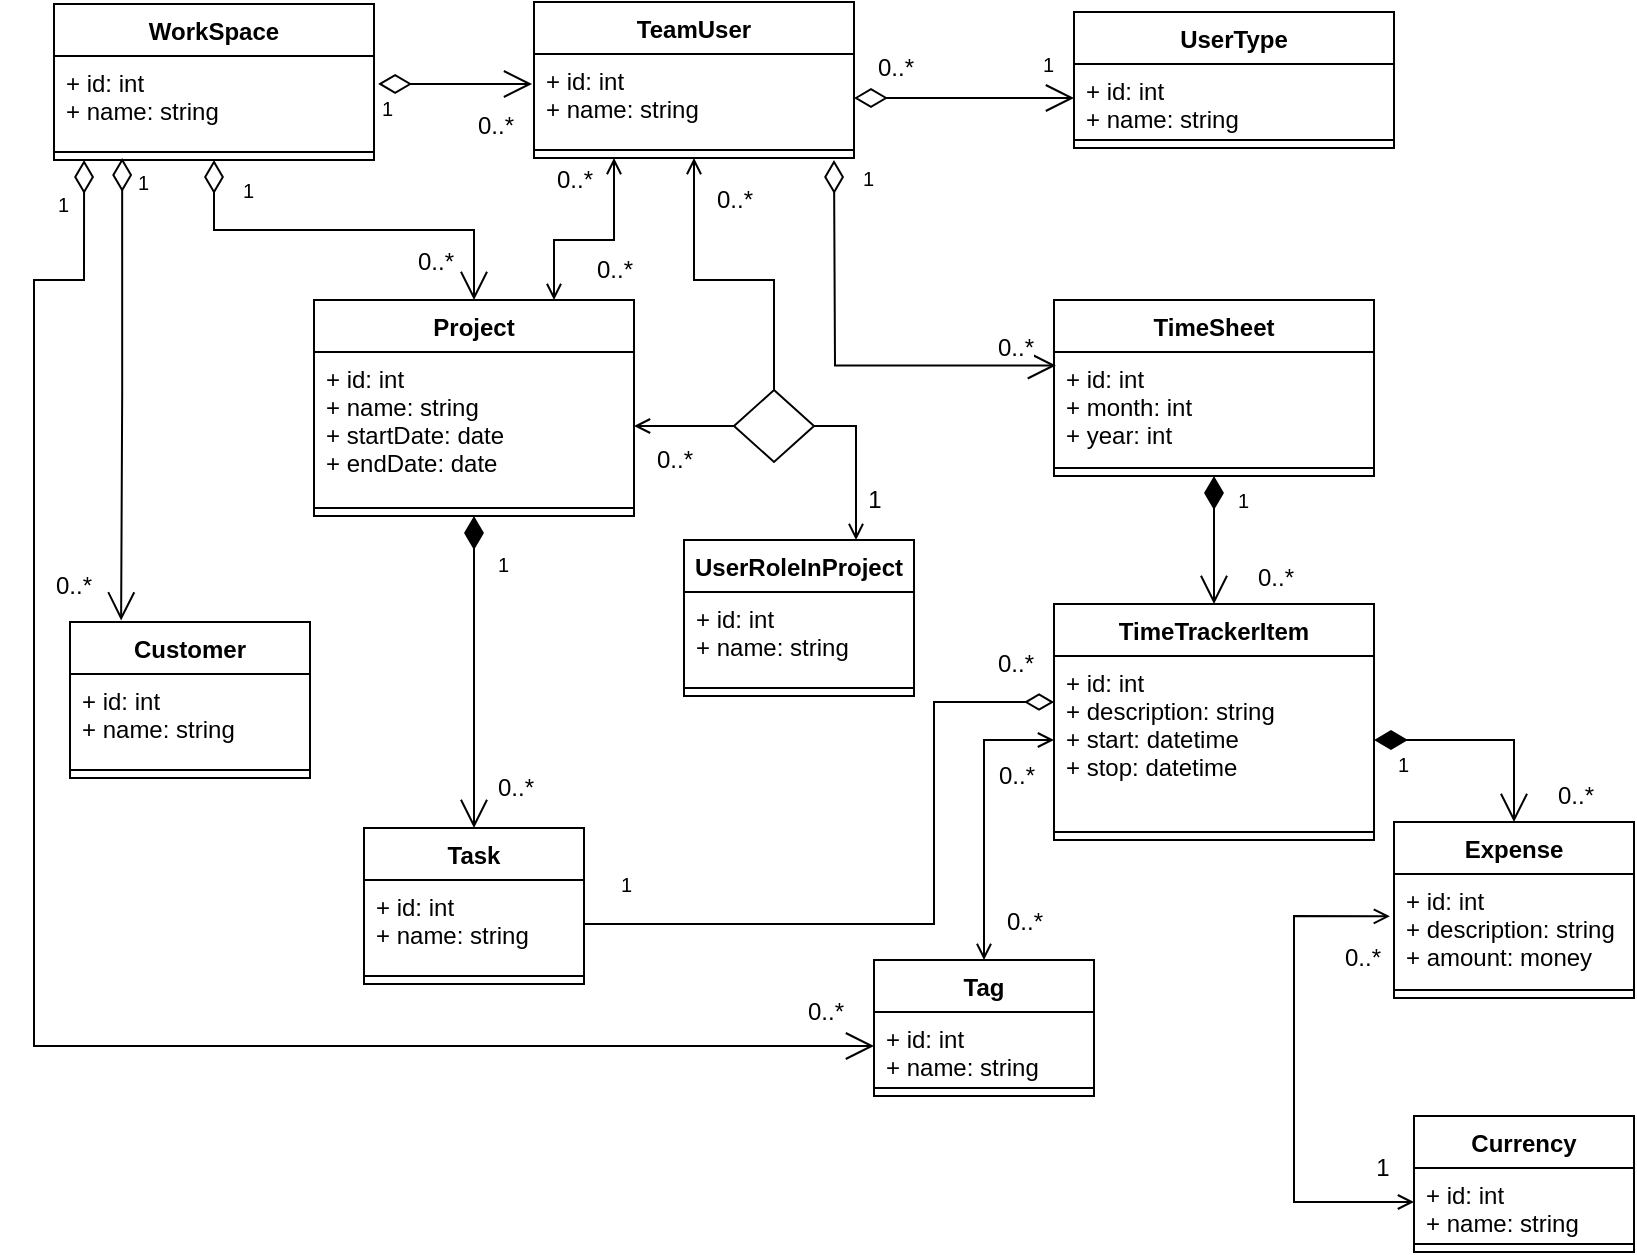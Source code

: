 <mxfile version="11.1.4" type="device"><diagram id="qc4NHHZFJ22QZ8N9rFCM" name="Domain Model By Associations"><mxGraphModel dx="2249" dy="824" grid="1" gridSize="10" guides="1" tooltips="1" connect="1" arrows="1" fold="1" page="1" pageScale="1" pageWidth="827" pageHeight="1169" math="0" shadow="0"><root><mxCell id="hbZJrL5-JNAS7463Lo1K-0"/><mxCell id="hbZJrL5-JNAS7463Lo1K-1" parent="hbZJrL5-JNAS7463Lo1K-0"/><mxCell id="u3fUo4AWF5y-3UylBDNX-8" value="" style="endArrow=open;html=1;endSize=12;startArrow=diamondThin;startSize=14;startFill=0;edgeStyle=orthogonalEdgeStyle;exitX=1.013;exitY=0.318;exitDx=0;exitDy=0;rounded=1;exitPerimeter=0;entryX=-0.006;entryY=0.341;entryDx=0;entryDy=0;entryPerimeter=0;" parent="hbZJrL5-JNAS7463Lo1K-1" source="u3fUo4AWF5y-3UylBDNX-28" target="u3fUo4AWF5y-3UylBDNX-32" edge="1"><mxGeometry relative="1" as="geometry"><mxPoint x="220" y="36" as="sourcePoint"/><mxPoint x="270" y="210" as="targetPoint"/></mxGeometry></mxCell><mxCell id="u3fUo4AWF5y-3UylBDNX-9" value="1" style="resizable=0;html=1;align=left;verticalAlign=top;labelBackgroundColor=#ffffff;fontSize=10;" parent="u3fUo4AWF5y-3UylBDNX-8" connectable="0" vertex="1"><mxGeometry x="-1" relative="1" as="geometry"/></mxCell><mxCell id="u3fUo4AWF5y-3UylBDNX-10" value="&lt;span style=&quot;font-size: 12px ; text-align: center&quot;&gt;0..*&lt;/span&gt;" style="resizable=0;html=1;align=right;verticalAlign=top;labelBackgroundColor=#ffffff;fontSize=10;" parent="u3fUo4AWF5y-3UylBDNX-8" connectable="0" vertex="1"><mxGeometry x="1" relative="1" as="geometry"><mxPoint x="-9" y="7" as="offset"/></mxGeometry></mxCell><mxCell id="u3fUo4AWF5y-3UylBDNX-23" value="" style="endArrow=open;html=1;endSize=12;startArrow=diamondThin;startSize=14;startFill=0;edgeStyle=orthogonalEdgeStyle;entryX=0;entryY=0.5;entryDx=0;entryDy=0;exitX=1;exitY=0.5;exitDx=0;exitDy=0;rounded=0;" parent="hbZJrL5-JNAS7463Lo1K-1" source="u3fUo4AWF5y-3UylBDNX-32" target="u3fUo4AWF5y-3UylBDNX-35" edge="1"><mxGeometry relative="1" as="geometry"><mxPoint x="410" y="120" as="sourcePoint"/><mxPoint x="490" y="140" as="targetPoint"/></mxGeometry></mxCell><mxCell id="u3fUo4AWF5y-3UylBDNX-24" value="&lt;span style=&quot;font-size: 12px ; text-align: center&quot;&gt;0..*&lt;/span&gt;" style="resizable=0;html=1;align=left;verticalAlign=top;labelBackgroundColor=#ffffff;fontSize=10;" parent="u3fUo4AWF5y-3UylBDNX-23" connectable="0" vertex="1"><mxGeometry x="-1" relative="1" as="geometry"><mxPoint x="10" y="-29" as="offset"/></mxGeometry></mxCell><mxCell id="u3fUo4AWF5y-3UylBDNX-25" value="1" style="resizable=0;html=1;align=right;verticalAlign=top;labelBackgroundColor=#ffffff;fontSize=10;" parent="u3fUo4AWF5y-3UylBDNX-23" connectable="0" vertex="1"><mxGeometry x="1" relative="1" as="geometry"><mxPoint x="-10" y="-29" as="offset"/></mxGeometry></mxCell><mxCell id="u3fUo4AWF5y-3UylBDNX-27" value="WorkSpace" style="swimlane;fontStyle=1;align=center;verticalAlign=top;childLayout=stackLayout;horizontal=1;startSize=26;horizontalStack=0;resizeParent=1;resizeParentMax=0;resizeLast=0;collapsible=1;marginBottom=0;" parent="hbZJrL5-JNAS7463Lo1K-1" vertex="1"><mxGeometry x="20" y="12" width="160" height="78" as="geometry"/></mxCell><mxCell id="u3fUo4AWF5y-3UylBDNX-28" value="+ id: int&#10;+ name: string" style="text;strokeColor=none;fillColor=none;align=left;verticalAlign=top;spacingLeft=4;spacingRight=4;overflow=hidden;rotatable=0;points=[[0,0.5],[1,0.5]];portConstraint=eastwest;" parent="u3fUo4AWF5y-3UylBDNX-27" vertex="1"><mxGeometry y="26" width="160" height="44" as="geometry"/></mxCell><mxCell id="u3fUo4AWF5y-3UylBDNX-29" value="" style="line;strokeWidth=1;fillColor=none;align=left;verticalAlign=middle;spacingTop=-1;spacingLeft=3;spacingRight=3;rotatable=0;labelPosition=right;points=[];portConstraint=eastwest;" parent="u3fUo4AWF5y-3UylBDNX-27" vertex="1"><mxGeometry y="70" width="160" height="8" as="geometry"/></mxCell><mxCell id="u3fUo4AWF5y-3UylBDNX-31" value="TeamUser" style="swimlane;fontStyle=1;align=center;verticalAlign=top;childLayout=stackLayout;horizontal=1;startSize=26;horizontalStack=0;resizeParent=1;resizeParentMax=0;resizeLast=0;collapsible=1;marginBottom=0;" parent="hbZJrL5-JNAS7463Lo1K-1" vertex="1"><mxGeometry x="260" y="11" width="160" height="78" as="geometry"/></mxCell><mxCell id="u3fUo4AWF5y-3UylBDNX-32" value="+ id: int&#10;+ name: string&#10;" style="text;strokeColor=none;fillColor=none;align=left;verticalAlign=top;spacingLeft=4;spacingRight=4;overflow=hidden;rotatable=0;points=[[0,0.5],[1,0.5]];portConstraint=eastwest;" parent="u3fUo4AWF5y-3UylBDNX-31" vertex="1"><mxGeometry y="26" width="160" height="44" as="geometry"/></mxCell><mxCell id="u3fUo4AWF5y-3UylBDNX-33" value="" style="line;strokeWidth=1;fillColor=none;align=left;verticalAlign=middle;spacingTop=-1;spacingLeft=3;spacingRight=3;rotatable=0;labelPosition=right;points=[];portConstraint=eastwest;" parent="u3fUo4AWF5y-3UylBDNX-31" vertex="1"><mxGeometry y="70" width="160" height="8" as="geometry"/></mxCell><mxCell id="u3fUo4AWF5y-3UylBDNX-34" value="UserType" style="swimlane;fontStyle=1;align=center;verticalAlign=top;childLayout=stackLayout;horizontal=1;startSize=26;horizontalStack=0;resizeParent=1;resizeParentMax=0;resizeLast=0;collapsible=1;marginBottom=0;" parent="hbZJrL5-JNAS7463Lo1K-1" vertex="1"><mxGeometry x="530" y="16" width="160" height="68" as="geometry"/></mxCell><mxCell id="u3fUo4AWF5y-3UylBDNX-35" value="+ id: int&#10;+ name: string" style="text;strokeColor=none;fillColor=none;align=left;verticalAlign=top;spacingLeft=4;spacingRight=4;overflow=hidden;rotatable=0;points=[[0,0.5],[1,0.5]];portConstraint=eastwest;" parent="u3fUo4AWF5y-3UylBDNX-34" vertex="1"><mxGeometry y="26" width="160" height="34" as="geometry"/></mxCell><mxCell id="u3fUo4AWF5y-3UylBDNX-36" value="" style="line;strokeWidth=1;fillColor=none;align=left;verticalAlign=middle;spacingTop=-1;spacingLeft=3;spacingRight=3;rotatable=0;labelPosition=right;points=[];portConstraint=eastwest;" parent="u3fUo4AWF5y-3UylBDNX-34" vertex="1"><mxGeometry y="60" width="160" height="8" as="geometry"/></mxCell><mxCell id="u3fUo4AWF5y-3UylBDNX-37" value="Project" style="swimlane;fontStyle=1;align=center;verticalAlign=top;childLayout=stackLayout;horizontal=1;startSize=26;horizontalStack=0;resizeParent=1;resizeParentMax=0;resizeLast=0;collapsible=1;marginBottom=0;" parent="hbZJrL5-JNAS7463Lo1K-1" vertex="1"><mxGeometry x="150" y="160" width="160" height="108" as="geometry"/></mxCell><mxCell id="u3fUo4AWF5y-3UylBDNX-38" value="+ id: int&#10;+ name: string&#10;+ startDate: date&#10;+ endDate: date&#10;" style="text;strokeColor=none;fillColor=none;align=left;verticalAlign=top;spacingLeft=4;spacingRight=4;overflow=hidden;rotatable=0;points=[[0,0.5],[1,0.5]];portConstraint=eastwest;" parent="u3fUo4AWF5y-3UylBDNX-37" vertex="1"><mxGeometry y="26" width="160" height="74" as="geometry"/></mxCell><mxCell id="u3fUo4AWF5y-3UylBDNX-39" value="" style="line;strokeWidth=1;fillColor=none;align=left;verticalAlign=middle;spacingTop=-1;spacingLeft=3;spacingRight=3;rotatable=0;labelPosition=right;points=[];portConstraint=eastwest;" parent="u3fUo4AWF5y-3UylBDNX-37" vertex="1"><mxGeometry y="100" width="160" height="8" as="geometry"/></mxCell><mxCell id="u3fUo4AWF5y-3UylBDNX-40" value="" style="endArrow=open;startArrow=open;endFill=0;startFill=0;html=1;exitX=0.75;exitY=0;exitDx=0;exitDy=0;entryX=0.25;entryY=1;entryDx=0;entryDy=0;rounded=0;" parent="hbZJrL5-JNAS7463Lo1K-1" source="u3fUo4AWF5y-3UylBDNX-37" target="u3fUo4AWF5y-3UylBDNX-31" edge="1"><mxGeometry width="160" relative="1" as="geometry"><mxPoint x="290" y="270" as="sourcePoint"/><mxPoint x="450" y="270" as="targetPoint"/><Array as="points"><mxPoint x="270" y="130"/><mxPoint x="300" y="130"/></Array></mxGeometry></mxCell><mxCell id="u3fUo4AWF5y-3UylBDNX-41" value="0..*" style="text;html=1;resizable=0;points=[];align=center;verticalAlign=middle;labelBackgroundColor=#ffffff;" parent="u3fUo4AWF5y-3UylBDNX-40" vertex="1" connectable="0"><mxGeometry x="0.886" y="1" relative="1" as="geometry"><mxPoint x="-19" y="5" as="offset"/></mxGeometry></mxCell><mxCell id="u3fUo4AWF5y-3UylBDNX-42" value="0..*" style="text;html=1;resizable=0;points=[];align=center;verticalAlign=middle;labelBackgroundColor=#ffffff;" parent="u3fUo4AWF5y-3UylBDNX-40" vertex="1" connectable="0"><mxGeometry x="-0.892" relative="1" as="geometry"><mxPoint x="30" y="-10" as="offset"/></mxGeometry></mxCell><mxCell id="u3fUo4AWF5y-3UylBDNX-46" value="" style="endArrow=open;html=1;endSize=12;startArrow=diamondThin;startSize=14;startFill=0;edgeStyle=orthogonalEdgeStyle;entryX=0.5;entryY=0;entryDx=0;entryDy=0;exitX=0.5;exitY=1;exitDx=0;exitDy=0;rounded=0;" parent="hbZJrL5-JNAS7463Lo1K-1" source="u3fUo4AWF5y-3UylBDNX-27" target="u3fUo4AWF5y-3UylBDNX-37" edge="1"><mxGeometry relative="1" as="geometry"><mxPoint x="430" y="69" as="sourcePoint"/><mxPoint x="540" y="68" as="targetPoint"/></mxGeometry></mxCell><mxCell id="u3fUo4AWF5y-3UylBDNX-47" value="&lt;span style=&quot;font-size: 12px ; text-align: center&quot;&gt;0..*&lt;/span&gt;" style="resizable=0;html=1;align=left;verticalAlign=top;labelBackgroundColor=#ffffff;fontSize=10;direction=south;" parent="u3fUo4AWF5y-3UylBDNX-46" connectable="0" vertex="1"><mxGeometry x="-1" relative="1" as="geometry"><mxPoint x="100" y="37" as="offset"/></mxGeometry></mxCell><mxCell id="u3fUo4AWF5y-3UylBDNX-48" value="1" style="resizable=0;html=1;align=right;verticalAlign=top;labelBackgroundColor=#ffffff;fontSize=10;" parent="u3fUo4AWF5y-3UylBDNX-46" connectable="0" vertex="1"><mxGeometry x="1" relative="1" as="geometry"><mxPoint x="-110" y="-67" as="offset"/></mxGeometry></mxCell><mxCell id="u3fUo4AWF5y-3UylBDNX-52" value="Customer" style="swimlane;fontStyle=1;align=center;verticalAlign=top;childLayout=stackLayout;horizontal=1;startSize=26;horizontalStack=0;resizeParent=1;resizeParentMax=0;resizeLast=0;collapsible=1;marginBottom=0;" parent="hbZJrL5-JNAS7463Lo1K-1" vertex="1"><mxGeometry x="28" y="321" width="120" height="78" as="geometry"/></mxCell><mxCell id="u3fUo4AWF5y-3UylBDNX-53" value="+ id: int&#10;+ name: string&#10;" style="text;strokeColor=none;fillColor=none;align=left;verticalAlign=top;spacingLeft=4;spacingRight=4;overflow=hidden;rotatable=0;points=[[0,0.5],[1,0.5]];portConstraint=eastwest;" parent="u3fUo4AWF5y-3UylBDNX-52" vertex="1"><mxGeometry y="26" width="120" height="44" as="geometry"/></mxCell><mxCell id="u3fUo4AWF5y-3UylBDNX-54" value="" style="line;strokeWidth=1;fillColor=none;align=left;verticalAlign=middle;spacingTop=-1;spacingLeft=3;spacingRight=3;rotatable=0;labelPosition=right;points=[];portConstraint=eastwest;" parent="u3fUo4AWF5y-3UylBDNX-52" vertex="1"><mxGeometry y="70" width="120" height="8" as="geometry"/></mxCell><mxCell id="u3fUo4AWF5y-3UylBDNX-55" value="" style="endArrow=open;html=1;endSize=12;startArrow=diamondThin;startSize=14;startFill=0;edgeStyle=orthogonalEdgeStyle;entryX=0.213;entryY=-0.01;entryDx=0;entryDy=0;exitX=0.213;exitY=0.875;exitDx=0;exitDy=0;exitPerimeter=0;entryPerimeter=0;rounded=0;" parent="hbZJrL5-JNAS7463Lo1K-1" source="u3fUo4AWF5y-3UylBDNX-29" target="u3fUo4AWF5y-3UylBDNX-52" edge="1"><mxGeometry relative="1" as="geometry"><mxPoint x="430" y="69" as="sourcePoint"/><mxPoint x="540" y="68" as="targetPoint"/></mxGeometry></mxCell><mxCell id="u3fUo4AWF5y-3UylBDNX-56" value="1" style="resizable=0;html=1;align=left;verticalAlign=top;labelBackgroundColor=#ffffff;fontSize=10;" parent="u3fUo4AWF5y-3UylBDNX-55" connectable="0" vertex="1"><mxGeometry x="-1" relative="1" as="geometry"><mxPoint x="6" as="offset"/></mxGeometry></mxCell><mxCell id="u3fUo4AWF5y-3UylBDNX-57" value="&lt;span style=&quot;font-size: 12px ; text-align: center&quot;&gt;0..*&lt;/span&gt;" style="resizable=0;html=1;align=right;verticalAlign=top;labelBackgroundColor=#ffffff;fontSize=10;" parent="u3fUo4AWF5y-3UylBDNX-55" connectable="0" vertex="1"><mxGeometry x="1" relative="1" as="geometry"><mxPoint x="-14" y="-31" as="offset"/></mxGeometry></mxCell><mxCell id="u3fUo4AWF5y-3UylBDNX-58" value="Task" style="swimlane;fontStyle=1;align=center;verticalAlign=top;childLayout=stackLayout;horizontal=1;startSize=26;horizontalStack=0;resizeParent=1;resizeParentMax=0;resizeLast=0;collapsible=1;marginBottom=0;" parent="hbZJrL5-JNAS7463Lo1K-1" vertex="1"><mxGeometry x="175" y="424" width="110" height="78" as="geometry"/></mxCell><mxCell id="u3fUo4AWF5y-3UylBDNX-59" value="+ id: int&#10;+ name: string&#10;" style="text;strokeColor=none;fillColor=none;align=left;verticalAlign=top;spacingLeft=4;spacingRight=4;overflow=hidden;rotatable=0;points=[[0,0.5],[1,0.5]];portConstraint=eastwest;" parent="u3fUo4AWF5y-3UylBDNX-58" vertex="1"><mxGeometry y="26" width="110" height="44" as="geometry"/></mxCell><mxCell id="u3fUo4AWF5y-3UylBDNX-60" value="" style="line;strokeWidth=1;fillColor=none;align=left;verticalAlign=middle;spacingTop=-1;spacingLeft=3;spacingRight=3;rotatable=0;labelPosition=right;points=[];portConstraint=eastwest;" parent="u3fUo4AWF5y-3UylBDNX-58" vertex="1"><mxGeometry y="70" width="110" height="8" as="geometry"/></mxCell><mxCell id="u3fUo4AWF5y-3UylBDNX-61" value="" style="endArrow=open;html=1;endSize=12;startArrow=diamondThin;startSize=14;startFill=1;edgeStyle=orthogonalEdgeStyle;exitX=0.5;exitY=1;exitDx=0;exitDy=0;rounded=0;entryX=0.5;entryY=0;entryDx=0;entryDy=0;" parent="hbZJrL5-JNAS7463Lo1K-1" source="u3fUo4AWF5y-3UylBDNX-37" target="u3fUo4AWF5y-3UylBDNX-58" edge="1"><mxGeometry relative="1" as="geometry"><mxPoint x="192" y="65" as="sourcePoint"/><mxPoint x="269" y="62" as="targetPoint"/></mxGeometry></mxCell><mxCell id="u3fUo4AWF5y-3UylBDNX-62" value="1" style="resizable=0;html=1;align=left;verticalAlign=top;labelBackgroundColor=#ffffff;fontSize=10;" parent="u3fUo4AWF5y-3UylBDNX-61" connectable="0" vertex="1"><mxGeometry x="-1" relative="1" as="geometry"><mxPoint x="10" y="12" as="offset"/></mxGeometry></mxCell><mxCell id="u3fUo4AWF5y-3UylBDNX-63" value="&lt;span style=&quot;font-size: 12px ; text-align: center&quot;&gt;0..*&lt;/span&gt;" style="resizable=0;html=1;align=right;verticalAlign=top;labelBackgroundColor=#ffffff;fontSize=10;" parent="u3fUo4AWF5y-3UylBDNX-61" connectable="0" vertex="1"><mxGeometry x="1" relative="1" as="geometry"><mxPoint x="30" y="-34" as="offset"/></mxGeometry></mxCell><mxCell id="u3fUo4AWF5y-3UylBDNX-64" value="TimeSheet" style="swimlane;fontStyle=1;align=center;verticalAlign=top;childLayout=stackLayout;horizontal=1;startSize=26;horizontalStack=0;resizeParent=1;resizeParentMax=0;resizeLast=0;collapsible=1;marginBottom=0;" parent="hbZJrL5-JNAS7463Lo1K-1" vertex="1"><mxGeometry x="520" y="160" width="160" height="88" as="geometry"/></mxCell><mxCell id="u3fUo4AWF5y-3UylBDNX-65" value="+ id: int&#10;+ month: int&#10;+ year: int&#10;" style="text;strokeColor=none;fillColor=none;align=left;verticalAlign=top;spacingLeft=4;spacingRight=4;overflow=hidden;rotatable=0;points=[[0,0.5],[1,0.5]];portConstraint=eastwest;" parent="u3fUo4AWF5y-3UylBDNX-64" vertex="1"><mxGeometry y="26" width="160" height="54" as="geometry"/></mxCell><mxCell id="u3fUo4AWF5y-3UylBDNX-66" value="" style="line;strokeWidth=1;fillColor=none;align=left;verticalAlign=middle;spacingTop=-1;spacingLeft=3;spacingRight=3;rotatable=0;labelPosition=right;points=[];portConstraint=eastwest;" parent="u3fUo4AWF5y-3UylBDNX-64" vertex="1"><mxGeometry y="80" width="160" height="8" as="geometry"/></mxCell><mxCell id="u3fUo4AWF5y-3UylBDNX-67" value="" style="endArrow=open;html=1;endSize=12;startArrow=diamondThin;startSize=14;startFill=0;edgeStyle=orthogonalEdgeStyle;entryX=0.006;entryY=0.125;entryDx=0;entryDy=0;entryPerimeter=0;rounded=0;" parent="hbZJrL5-JNAS7463Lo1K-1" target="u3fUo4AWF5y-3UylBDNX-65" edge="1"><mxGeometry relative="1" as="geometry"><mxPoint x="410" y="90" as="sourcePoint"/><mxPoint x="240" y="170" as="targetPoint"/></mxGeometry></mxCell><mxCell id="u3fUo4AWF5y-3UylBDNX-68" value="&lt;span style=&quot;font-size: 12px ; text-align: center&quot;&gt;0..*&lt;/span&gt;" style="resizable=0;html=1;align=left;verticalAlign=top;labelBackgroundColor=#ffffff;fontSize=10;direction=south;" parent="u3fUo4AWF5y-3UylBDNX-67" connectable="0" vertex="1"><mxGeometry x="-1" relative="1" as="geometry"><mxPoint x="80" y="80" as="offset"/></mxGeometry></mxCell><mxCell id="u3fUo4AWF5y-3UylBDNX-69" value="1" style="resizable=0;html=1;align=right;verticalAlign=top;labelBackgroundColor=#ffffff;fontSize=10;" parent="u3fUo4AWF5y-3UylBDNX-67" connectable="0" vertex="1"><mxGeometry x="1" relative="1" as="geometry"><mxPoint x="-91" y="-106" as="offset"/></mxGeometry></mxCell><mxCell id="u3fUo4AWF5y-3UylBDNX-70" value="TimeTrackerItem" style="swimlane;fontStyle=1;align=center;verticalAlign=top;childLayout=stackLayout;horizontal=1;startSize=26;horizontalStack=0;resizeParent=1;resizeParentMax=0;resizeLast=0;collapsible=1;marginBottom=0;" parent="hbZJrL5-JNAS7463Lo1K-1" vertex="1"><mxGeometry x="520" y="312" width="160" height="118" as="geometry"/></mxCell><mxCell id="u3fUo4AWF5y-3UylBDNX-71" value="+ id: int&#10;+ description: string&#10;+ start: datetime&#10;+ stop: datetime&#10;&#10;" style="text;strokeColor=none;fillColor=none;align=left;verticalAlign=top;spacingLeft=4;spacingRight=4;overflow=hidden;rotatable=0;points=[[0,0.5],[1,0.5]];portConstraint=eastwest;" parent="u3fUo4AWF5y-3UylBDNX-70" vertex="1"><mxGeometry y="26" width="160" height="84" as="geometry"/></mxCell><mxCell id="u3fUo4AWF5y-3UylBDNX-72" value="" style="line;strokeWidth=1;fillColor=none;align=left;verticalAlign=middle;spacingTop=-1;spacingLeft=3;spacingRight=3;rotatable=0;labelPosition=right;points=[];portConstraint=eastwest;" parent="u3fUo4AWF5y-3UylBDNX-70" vertex="1"><mxGeometry y="110" width="160" height="8" as="geometry"/></mxCell><mxCell id="u3fUo4AWF5y-3UylBDNX-73" value="" style="endArrow=open;html=1;endSize=12;startArrow=diamondThin;startSize=14;startFill=1;edgeStyle=orthogonalEdgeStyle;exitX=0.5;exitY=1;exitDx=0;exitDy=0;rounded=0;" parent="hbZJrL5-JNAS7463Lo1K-1" source="u3fUo4AWF5y-3UylBDNX-64" target="u3fUo4AWF5y-3UylBDNX-70" edge="1"><mxGeometry relative="1" as="geometry"><mxPoint x="192" y="65" as="sourcePoint"/><mxPoint x="269" y="62" as="targetPoint"/></mxGeometry></mxCell><mxCell id="u3fUo4AWF5y-3UylBDNX-74" value="1" style="resizable=0;html=1;align=left;verticalAlign=top;labelBackgroundColor=#ffffff;fontSize=10;" parent="u3fUo4AWF5y-3UylBDNX-73" connectable="0" vertex="1"><mxGeometry x="-1" relative="1" as="geometry"><mxPoint x="10" as="offset"/></mxGeometry></mxCell><mxCell id="u3fUo4AWF5y-3UylBDNX-75" value="&lt;span style=&quot;font-size: 12px ; text-align: center&quot;&gt;0..*&lt;/span&gt;" style="resizable=0;html=1;align=right;verticalAlign=top;labelBackgroundColor=#ffffff;fontSize=10;" parent="u3fUo4AWF5y-3UylBDNX-73" connectable="0" vertex="1"><mxGeometry x="1" relative="1" as="geometry"><mxPoint x="40" y="-27" as="offset"/></mxGeometry></mxCell><mxCell id="u3fUo4AWF5y-3UylBDNX-76" value="Tag" style="swimlane;fontStyle=1;align=center;verticalAlign=top;childLayout=stackLayout;horizontal=1;startSize=26;horizontalStack=0;resizeParent=1;resizeParentMax=0;resizeLast=0;collapsible=1;marginBottom=0;" parent="hbZJrL5-JNAS7463Lo1K-1" vertex="1"><mxGeometry x="430" y="490" width="110" height="68" as="geometry"/></mxCell><mxCell id="u3fUo4AWF5y-3UylBDNX-77" value="+ id: int&#10;+ name: string" style="text;strokeColor=none;fillColor=none;align=left;verticalAlign=top;spacingLeft=4;spacingRight=4;overflow=hidden;rotatable=0;points=[[0,0.5],[1,0.5]];portConstraint=eastwest;" parent="u3fUo4AWF5y-3UylBDNX-76" vertex="1"><mxGeometry y="26" width="110" height="34" as="geometry"/></mxCell><mxCell id="u3fUo4AWF5y-3UylBDNX-78" value="" style="line;strokeWidth=1;fillColor=none;align=left;verticalAlign=middle;spacingTop=-1;spacingLeft=3;spacingRight=3;rotatable=0;labelPosition=right;points=[];portConstraint=eastwest;" parent="u3fUo4AWF5y-3UylBDNX-76" vertex="1"><mxGeometry y="60" width="110" height="8" as="geometry"/></mxCell><mxCell id="u3fUo4AWF5y-3UylBDNX-82" value="" style="endArrow=open;startArrow=open;endFill=0;startFill=0;html=1;exitX=0.5;exitY=0;exitDx=0;exitDy=0;entryX=0;entryY=0.5;entryDx=0;entryDy=0;rounded=0;" parent="hbZJrL5-JNAS7463Lo1K-1" source="u3fUo4AWF5y-3UylBDNX-76" target="u3fUo4AWF5y-3UylBDNX-71" edge="1"><mxGeometry width="160" relative="1" as="geometry"><mxPoint x="320" y="243" as="sourcePoint"/><mxPoint x="390" y="99" as="targetPoint"/><Array as="points"><mxPoint x="485" y="380"/></Array></mxGeometry></mxCell><mxCell id="u3fUo4AWF5y-3UylBDNX-83" value="0..*" style="text;html=1;resizable=0;points=[];align=center;verticalAlign=middle;labelBackgroundColor=#ffffff;" parent="u3fUo4AWF5y-3UylBDNX-82" vertex="1" connectable="0"><mxGeometry x="0.886" y="1" relative="1" as="geometry"><mxPoint x="-11" y="19" as="offset"/></mxGeometry></mxCell><mxCell id="u3fUo4AWF5y-3UylBDNX-84" value="0..*" style="text;html=1;resizable=0;points=[];align=center;verticalAlign=middle;labelBackgroundColor=#ffffff;" parent="u3fUo4AWF5y-3UylBDNX-82" vertex="1" connectable="0"><mxGeometry x="-0.892" relative="1" as="geometry"><mxPoint x="20" y="-11" as="offset"/></mxGeometry></mxCell><mxCell id="u3fUo4AWF5y-3UylBDNX-85" value="Expense" style="swimlane;fontStyle=1;align=center;verticalAlign=top;childLayout=stackLayout;horizontal=1;startSize=26;horizontalStack=0;resizeParent=1;resizeParentMax=0;resizeLast=0;collapsible=1;marginBottom=0;" parent="hbZJrL5-JNAS7463Lo1K-1" vertex="1"><mxGeometry x="690" y="421" width="120" height="88" as="geometry"/></mxCell><mxCell id="u3fUo4AWF5y-3UylBDNX-86" value="+ id: int&#10;+ description: string&#10;+ amount: money&#10;" style="text;strokeColor=none;fillColor=none;align=left;verticalAlign=top;spacingLeft=4;spacingRight=4;overflow=hidden;rotatable=0;points=[[0,0.5],[1,0.5]];portConstraint=eastwest;" parent="u3fUo4AWF5y-3UylBDNX-85" vertex="1"><mxGeometry y="26" width="120" height="54" as="geometry"/></mxCell><mxCell id="u3fUo4AWF5y-3UylBDNX-87" value="" style="line;strokeWidth=1;fillColor=none;align=left;verticalAlign=middle;spacingTop=-1;spacingLeft=3;spacingRight=3;rotatable=0;labelPosition=right;points=[];portConstraint=eastwest;" parent="u3fUo4AWF5y-3UylBDNX-85" vertex="1"><mxGeometry y="80" width="120" height="8" as="geometry"/></mxCell><mxCell id="u3fUo4AWF5y-3UylBDNX-88" value="" style="endArrow=open;html=1;endSize=12;startArrow=diamondThin;startSize=14;startFill=1;edgeStyle=orthogonalEdgeStyle;exitX=1;exitY=0.5;exitDx=0;exitDy=0;rounded=0;entryX=0.5;entryY=0;entryDx=0;entryDy=0;" parent="hbZJrL5-JNAS7463Lo1K-1" source="u3fUo4AWF5y-3UylBDNX-71" target="u3fUo4AWF5y-3UylBDNX-85" edge="1"><mxGeometry relative="1" as="geometry"><mxPoint x="610" y="268" as="sourcePoint"/><mxPoint x="760" y="410" as="targetPoint"/><Array as="points"><mxPoint x="750" y="380"/></Array></mxGeometry></mxCell><mxCell id="u3fUo4AWF5y-3UylBDNX-89" value="1" style="resizable=0;html=1;align=left;verticalAlign=top;labelBackgroundColor=#ffffff;fontSize=10;" parent="u3fUo4AWF5y-3UylBDNX-88" connectable="0" vertex="1"><mxGeometry x="-1" relative="1" as="geometry"><mxPoint x="10" as="offset"/></mxGeometry></mxCell><mxCell id="u3fUo4AWF5y-3UylBDNX-90" value="&lt;span style=&quot;font-size: 12px ; text-align: center&quot;&gt;0..*&lt;/span&gt;" style="resizable=0;html=1;align=right;verticalAlign=top;labelBackgroundColor=#ffffff;fontSize=10;" parent="u3fUo4AWF5y-3UylBDNX-88" connectable="0" vertex="1"><mxGeometry x="1" relative="1" as="geometry"><mxPoint x="40" y="-27" as="offset"/></mxGeometry></mxCell><mxCell id="u3fUo4AWF5y-3UylBDNX-91" value="Currency" style="swimlane;fontStyle=1;align=center;verticalAlign=top;childLayout=stackLayout;horizontal=1;startSize=26;horizontalStack=0;resizeParent=1;resizeParentMax=0;resizeLast=0;collapsible=1;marginBottom=0;" parent="hbZJrL5-JNAS7463Lo1K-1" vertex="1"><mxGeometry x="700" y="568" width="110" height="68" as="geometry"/></mxCell><mxCell id="u3fUo4AWF5y-3UylBDNX-92" value="+ id: int&#10;+ name: string" style="text;strokeColor=none;fillColor=none;align=left;verticalAlign=top;spacingLeft=4;spacingRight=4;overflow=hidden;rotatable=0;points=[[0,0.5],[1,0.5]];portConstraint=eastwest;" parent="u3fUo4AWF5y-3UylBDNX-91" vertex="1"><mxGeometry y="26" width="110" height="34" as="geometry"/></mxCell><mxCell id="u3fUo4AWF5y-3UylBDNX-93" value="" style="line;strokeWidth=1;fillColor=none;align=left;verticalAlign=middle;spacingTop=-1;spacingLeft=3;spacingRight=3;rotatable=0;labelPosition=right;points=[];portConstraint=eastwest;" parent="u3fUo4AWF5y-3UylBDNX-91" vertex="1"><mxGeometry y="60" width="110" height="8" as="geometry"/></mxCell><mxCell id="u3fUo4AWF5y-3UylBDNX-94" value="" style="endArrow=open;startArrow=open;endFill=0;startFill=0;html=1;exitX=0;exitY=0.5;exitDx=0;exitDy=0;entryX=-0.017;entryY=0.392;entryDx=0;entryDy=0;entryPerimeter=0;rounded=0;" parent="hbZJrL5-JNAS7463Lo1K-1" source="u3fUo4AWF5y-3UylBDNX-92" target="u3fUo4AWF5y-3UylBDNX-86" edge="1"><mxGeometry width="160" relative="1" as="geometry"><mxPoint x="615" y="610" as="sourcePoint"/><mxPoint x="650" y="490" as="targetPoint"/><Array as="points"><mxPoint x="640" y="611"/><mxPoint x="640" y="540"/><mxPoint x="640" y="468"/></Array></mxGeometry></mxCell><mxCell id="u3fUo4AWF5y-3UylBDNX-95" value="0..*" style="text;html=1;resizable=0;points=[];align=center;verticalAlign=middle;labelBackgroundColor=#ffffff;" parent="u3fUo4AWF5y-3UylBDNX-94" vertex="1" connectable="0"><mxGeometry x="0.886" y="1" relative="1" as="geometry"><mxPoint y="22" as="offset"/></mxGeometry></mxCell><mxCell id="u3fUo4AWF5y-3UylBDNX-96" value="1" style="text;html=1;resizable=0;points=[];align=center;verticalAlign=middle;labelBackgroundColor=#ffffff;" parent="u3fUo4AWF5y-3UylBDNX-94" vertex="1" connectable="0"><mxGeometry x="-0.892" relative="1" as="geometry"><mxPoint x="-3" y="-17" as="offset"/></mxGeometry></mxCell><mxCell id="u3fUo4AWF5y-3UylBDNX-97" value="" style="rhombus;whiteSpace=wrap;html=1;" parent="hbZJrL5-JNAS7463Lo1K-1" vertex="1"><mxGeometry x="360" y="205" width="40" height="36" as="geometry"/></mxCell><mxCell id="u3fUo4AWF5y-3UylBDNX-98" value="UserRoleInProject" style="swimlane;fontStyle=1;align=center;verticalAlign=top;childLayout=stackLayout;horizontal=1;startSize=26;horizontalStack=0;resizeParent=1;resizeParentMax=0;resizeLast=0;collapsible=1;marginBottom=0;" parent="hbZJrL5-JNAS7463Lo1K-1" vertex="1"><mxGeometry x="335" y="280" width="115" height="78" as="geometry"/></mxCell><mxCell id="u3fUo4AWF5y-3UylBDNX-99" value="+ id: int&#10;+ name: string" style="text;strokeColor=none;fillColor=none;align=left;verticalAlign=top;spacingLeft=4;spacingRight=4;overflow=hidden;rotatable=0;points=[[0,0.5],[1,0.5]];portConstraint=eastwest;" parent="u3fUo4AWF5y-3UylBDNX-98" vertex="1"><mxGeometry y="26" width="115" height="44" as="geometry"/></mxCell><mxCell id="u3fUo4AWF5y-3UylBDNX-100" value="" style="line;strokeWidth=1;fillColor=none;align=left;verticalAlign=middle;spacingTop=-1;spacingLeft=3;spacingRight=3;rotatable=0;labelPosition=right;points=[];portConstraint=eastwest;" parent="u3fUo4AWF5y-3UylBDNX-98" vertex="1"><mxGeometry y="70" width="115" height="8" as="geometry"/></mxCell><mxCell id="u3fUo4AWF5y-3UylBDNX-101" value="" style="endArrow=open;startArrow=none;endFill=0;startFill=0;html=1;exitX=0.5;exitY=0;exitDx=0;exitDy=0;entryX=0.5;entryY=1;entryDx=0;entryDy=0;rounded=0;" parent="hbZJrL5-JNAS7463Lo1K-1" source="u3fUo4AWF5y-3UylBDNX-97" target="u3fUo4AWF5y-3UylBDNX-31" edge="1"><mxGeometry width="160" relative="1" as="geometry"><mxPoint x="280" y="170" as="sourcePoint"/><mxPoint x="310" y="99" as="targetPoint"/><Array as="points"><mxPoint x="380" y="150"/><mxPoint x="340" y="150"/></Array></mxGeometry></mxCell><mxCell id="u3fUo4AWF5y-3UylBDNX-102" value="0..*" style="text;html=1;resizable=0;points=[];align=center;verticalAlign=middle;labelBackgroundColor=#ffffff;" parent="u3fUo4AWF5y-3UylBDNX-101" vertex="1" connectable="0"><mxGeometry x="0.886" y="1" relative="1" as="geometry"><mxPoint x="21" y="12" as="offset"/></mxGeometry></mxCell><mxCell id="u3fUo4AWF5y-3UylBDNX-104" value="" style="endArrow=none;startArrow=open;endFill=0;startFill=0;html=1;entryX=1;entryY=0.5;entryDx=0;entryDy=0;rounded=0;" parent="hbZJrL5-JNAS7463Lo1K-1" target="u3fUo4AWF5y-3UylBDNX-97" edge="1"><mxGeometry width="160" relative="1" as="geometry"><mxPoint x="421" y="280" as="sourcePoint"/><mxPoint x="350" y="99" as="targetPoint"/><Array as="points"><mxPoint x="421" y="223"/></Array></mxGeometry></mxCell><mxCell id="u3fUo4AWF5y-3UylBDNX-106" value="1" style="text;html=1;resizable=0;points=[];align=center;verticalAlign=middle;labelBackgroundColor=#ffffff;" parent="u3fUo4AWF5y-3UylBDNX-104" vertex="1" connectable="0"><mxGeometry x="-0.892" relative="1" as="geometry"><mxPoint x="9" y="-16" as="offset"/></mxGeometry></mxCell><mxCell id="u3fUo4AWF5y-3UylBDNX-107" value="" style="endArrow=none;startArrow=open;endFill=0;startFill=0;html=1;entryX=0;entryY=0.5;entryDx=0;entryDy=0;exitX=1;exitY=0.5;exitDx=0;exitDy=0;rounded=0;" parent="hbZJrL5-JNAS7463Lo1K-1" source="u3fUo4AWF5y-3UylBDNX-38" target="u3fUo4AWF5y-3UylBDNX-97" edge="1"><mxGeometry width="160" relative="1" as="geometry"><mxPoint x="431" y="290" as="sourcePoint"/><mxPoint x="410" y="243" as="targetPoint"/><Array as="points"/></mxGeometry></mxCell><mxCell id="u3fUo4AWF5y-3UylBDNX-108" value="0..*" style="text;html=1;resizable=0;points=[];align=center;verticalAlign=middle;labelBackgroundColor=#ffffff;" parent="u3fUo4AWF5y-3UylBDNX-107" vertex="1" connectable="0"><mxGeometry x="-0.892" relative="1" as="geometry"><mxPoint x="17" y="17" as="offset"/></mxGeometry></mxCell><mxCell id="AFx7-VWbswZKnkaHepPn-0" value="" style="endArrow=open;html=1;endSize=12;startArrow=diamondThin;startSize=14;startFill=0;edgeStyle=orthogonalEdgeStyle;entryX=0;entryY=0.5;entryDx=0;entryDy=0;exitX=0.094;exitY=1;exitDx=0;exitDy=0;rounded=0;exitPerimeter=0;" parent="hbZJrL5-JNAS7463Lo1K-1" source="u3fUo4AWF5y-3UylBDNX-29" target="u3fUo4AWF5y-3UylBDNX-77" edge="1"><mxGeometry relative="1" as="geometry"><mxPoint x="64" y="99" as="sourcePoint"/><mxPoint x="64" y="330" as="targetPoint"/><Array as="points"><mxPoint x="35" y="150"/><mxPoint x="10" y="150"/><mxPoint x="10" y="533"/></Array></mxGeometry></mxCell><mxCell id="AFx7-VWbswZKnkaHepPn-1" value="1" style="resizable=0;html=1;align=left;verticalAlign=top;labelBackgroundColor=#ffffff;fontSize=10;" parent="AFx7-VWbswZKnkaHepPn-0" connectable="0" vertex="1"><mxGeometry x="-1" relative="1" as="geometry"><mxPoint x="-15" y="10" as="offset"/></mxGeometry></mxCell><mxCell id="AFx7-VWbswZKnkaHepPn-2" value="&lt;span style=&quot;font-size: 12px ; text-align: center&quot;&gt;0..*&lt;/span&gt;" style="resizable=0;html=1;align=right;verticalAlign=top;labelBackgroundColor=#ffffff;fontSize=10;" parent="AFx7-VWbswZKnkaHepPn-0" connectable="0" vertex="1"><mxGeometry x="1" relative="1" as="geometry"><mxPoint x="-14" y="-31" as="offset"/></mxGeometry></mxCell><mxCell id="aqqTyNUa0JjdVRJBGyx2-0" value="" style="endArrow=diamondThin;html=1;endSize=12;startArrow=none;startSize=14;startFill=0;edgeStyle=orthogonalEdgeStyle;entryX=0;entryY=0.274;entryDx=0;entryDy=0;exitX=1;exitY=0.5;exitDx=0;exitDy=0;rounded=0;entryPerimeter=0;endFill=0;" edge="1" parent="hbZJrL5-JNAS7463Lo1K-1" source="u3fUo4AWF5y-3UylBDNX-59" target="u3fUo4AWF5y-3UylBDNX-71"><mxGeometry relative="1" as="geometry"><mxPoint x="430" y="69" as="sourcePoint"/><mxPoint x="540" y="69" as="targetPoint"/><Array as="points"><mxPoint x="460" y="472"/><mxPoint x="460" y="361"/></Array></mxGeometry></mxCell><mxCell id="aqqTyNUa0JjdVRJBGyx2-1" value="&lt;span style=&quot;font-size: 12px ; text-align: center&quot;&gt;0..*&lt;/span&gt;" style="resizable=0;html=1;align=left;verticalAlign=top;labelBackgroundColor=#ffffff;fontSize=10;" connectable="0" vertex="1" parent="aqqTyNUa0JjdVRJBGyx2-0"><mxGeometry x="-1" relative="1" as="geometry"><mxPoint x="205" y="-144" as="offset"/></mxGeometry></mxCell><mxCell id="aqqTyNUa0JjdVRJBGyx2-2" value="1" style="resizable=0;html=1;align=right;verticalAlign=top;labelBackgroundColor=#ffffff;fontSize=10;" connectable="0" vertex="1" parent="aqqTyNUa0JjdVRJBGyx2-0"><mxGeometry x="1" relative="1" as="geometry"><mxPoint x="-210" y="79" as="offset"/></mxGeometry></mxCell></root></mxGraphModel></diagram></mxfile>